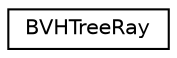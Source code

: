 digraph G
{
  edge [fontname="Helvetica",fontsize="10",labelfontname="Helvetica",labelfontsize="10"];
  node [fontname="Helvetica",fontsize="10",shape=record];
  rankdir=LR;
  Node1 [label="BVHTreeRay",height=0.2,width=0.4,color="black", fillcolor="white", style="filled",URL="$d5/d6e/structBVHTreeRay.html"];
}
